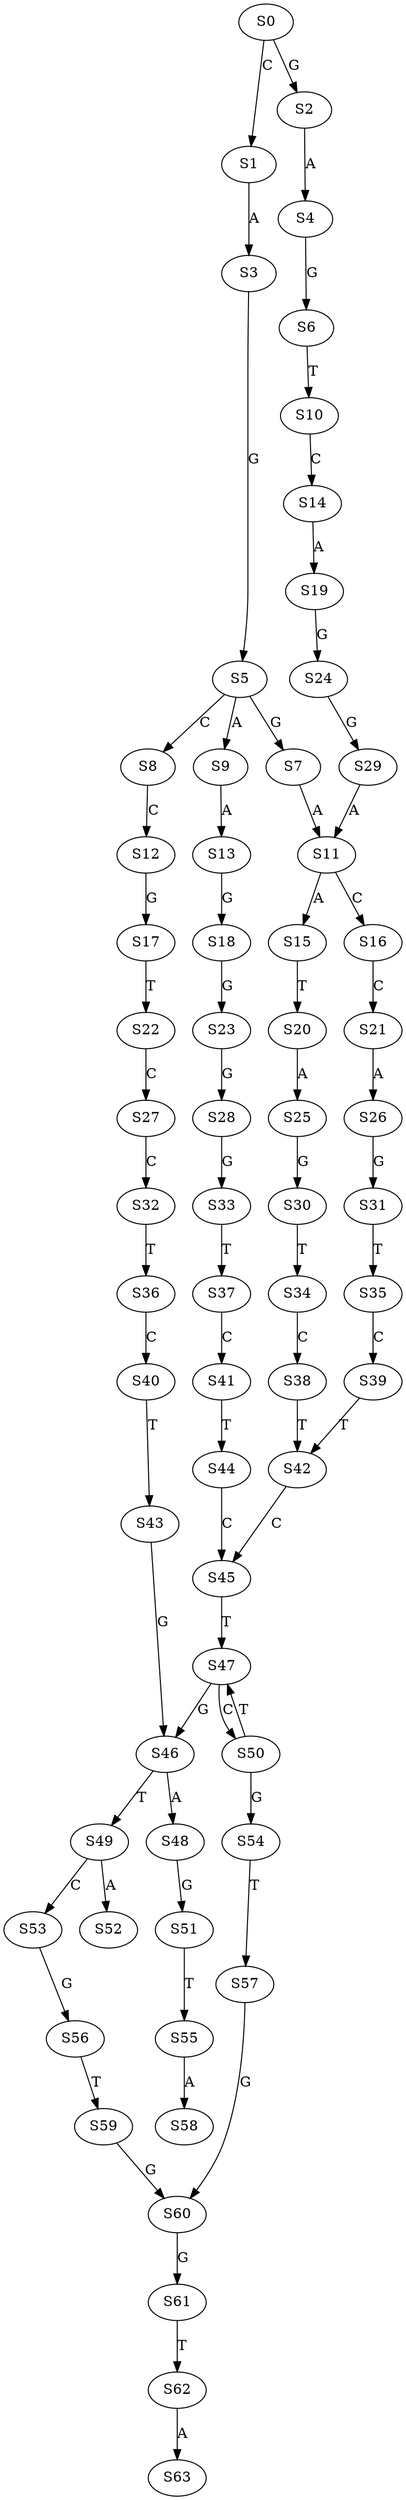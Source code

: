 strict digraph  {
	S0 -> S1 [ label = C ];
	S0 -> S2 [ label = G ];
	S1 -> S3 [ label = A ];
	S2 -> S4 [ label = A ];
	S3 -> S5 [ label = G ];
	S4 -> S6 [ label = G ];
	S5 -> S7 [ label = G ];
	S5 -> S8 [ label = C ];
	S5 -> S9 [ label = A ];
	S6 -> S10 [ label = T ];
	S7 -> S11 [ label = A ];
	S8 -> S12 [ label = C ];
	S9 -> S13 [ label = A ];
	S10 -> S14 [ label = C ];
	S11 -> S15 [ label = A ];
	S11 -> S16 [ label = C ];
	S12 -> S17 [ label = G ];
	S13 -> S18 [ label = G ];
	S14 -> S19 [ label = A ];
	S15 -> S20 [ label = T ];
	S16 -> S21 [ label = C ];
	S17 -> S22 [ label = T ];
	S18 -> S23 [ label = G ];
	S19 -> S24 [ label = G ];
	S20 -> S25 [ label = A ];
	S21 -> S26 [ label = A ];
	S22 -> S27 [ label = C ];
	S23 -> S28 [ label = G ];
	S24 -> S29 [ label = G ];
	S25 -> S30 [ label = G ];
	S26 -> S31 [ label = G ];
	S27 -> S32 [ label = C ];
	S28 -> S33 [ label = G ];
	S29 -> S11 [ label = A ];
	S30 -> S34 [ label = T ];
	S31 -> S35 [ label = T ];
	S32 -> S36 [ label = T ];
	S33 -> S37 [ label = T ];
	S34 -> S38 [ label = C ];
	S35 -> S39 [ label = C ];
	S36 -> S40 [ label = C ];
	S37 -> S41 [ label = C ];
	S38 -> S42 [ label = T ];
	S39 -> S42 [ label = T ];
	S40 -> S43 [ label = T ];
	S41 -> S44 [ label = T ];
	S42 -> S45 [ label = C ];
	S43 -> S46 [ label = G ];
	S44 -> S45 [ label = C ];
	S45 -> S47 [ label = T ];
	S46 -> S48 [ label = A ];
	S46 -> S49 [ label = T ];
	S47 -> S46 [ label = G ];
	S47 -> S50 [ label = C ];
	S48 -> S51 [ label = G ];
	S49 -> S52 [ label = A ];
	S49 -> S53 [ label = C ];
	S50 -> S47 [ label = T ];
	S50 -> S54 [ label = G ];
	S51 -> S55 [ label = T ];
	S53 -> S56 [ label = G ];
	S54 -> S57 [ label = T ];
	S55 -> S58 [ label = A ];
	S56 -> S59 [ label = T ];
	S57 -> S60 [ label = G ];
	S59 -> S60 [ label = G ];
	S60 -> S61 [ label = G ];
	S61 -> S62 [ label = T ];
	S62 -> S63 [ label = A ];
}
